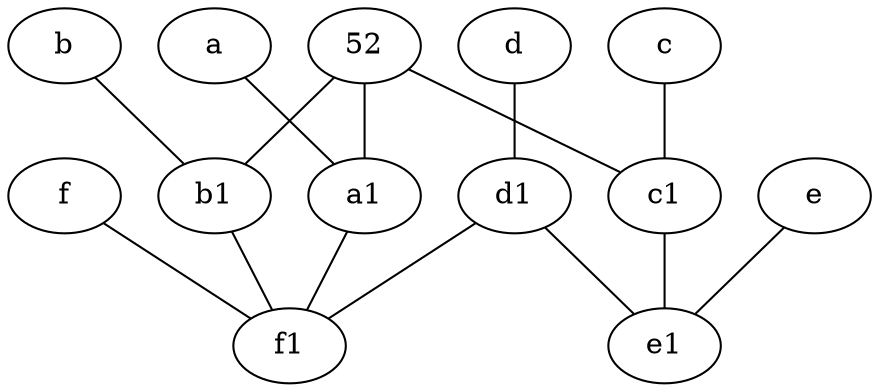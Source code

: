 graph {
	node [labelfontsize=50]
	f [labelfontsize=50 pos="3,9!"]
	b [labelfontsize=50 pos="10,4!"]
	d [labelfontsize=50 pos="2,5!"]
	e1 [labelfontsize=50 pos="7,7!"]
	e [labelfontsize=50 pos="7,9!"]
	52 [labelfontsize=50]
	b1 [labelfontsize=50 pos="9,4!"]
	c1 [labelfontsize=50 pos="4.5,3!"]
	a1 [labelfontsize=50 pos="8,3!"]
	d1 [labelfontsize=50 pos="3,5!"]
	c [labelfontsize=50 pos="4.5,2!"]
	a [labelfontsize=50 pos="8,2!"]
	f1 [labelfontsize=50 pos="3,8!"]
	52 -- a1
	d1 -- f1
	d1 -- e1
	e -- e1
	b -- b1
	d -- d1
	a -- a1
	52 -- b1
	c -- c1
	b1 -- f1
	f -- f1
	52 -- c1
	c1 -- e1
	a1 -- f1
}
